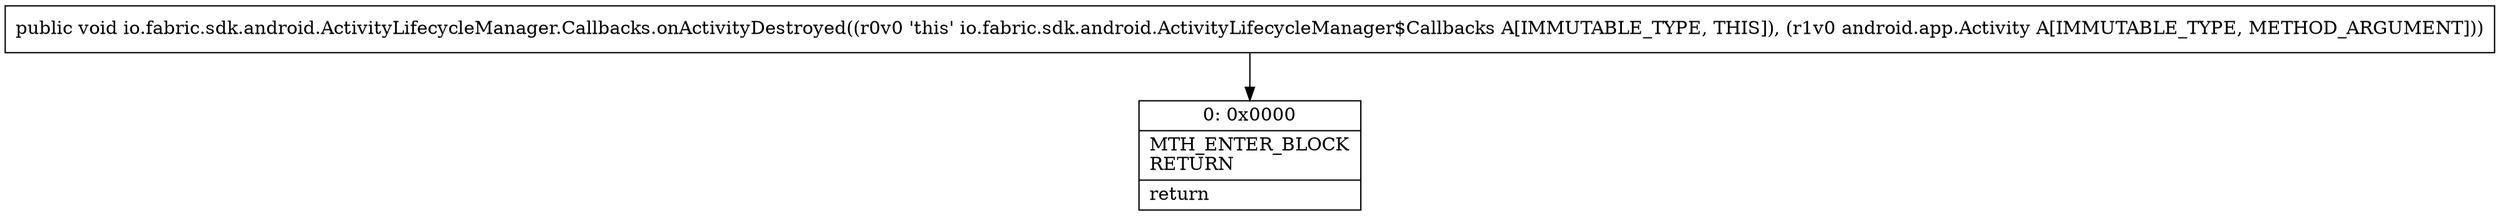 digraph "CFG forio.fabric.sdk.android.ActivityLifecycleManager.Callbacks.onActivityDestroyed(Landroid\/app\/Activity;)V" {
Node_0 [shape=record,label="{0\:\ 0x0000|MTH_ENTER_BLOCK\lRETURN\l|return\l}"];
MethodNode[shape=record,label="{public void io.fabric.sdk.android.ActivityLifecycleManager.Callbacks.onActivityDestroyed((r0v0 'this' io.fabric.sdk.android.ActivityLifecycleManager$Callbacks A[IMMUTABLE_TYPE, THIS]), (r1v0 android.app.Activity A[IMMUTABLE_TYPE, METHOD_ARGUMENT])) }"];
MethodNode -> Node_0;
}

